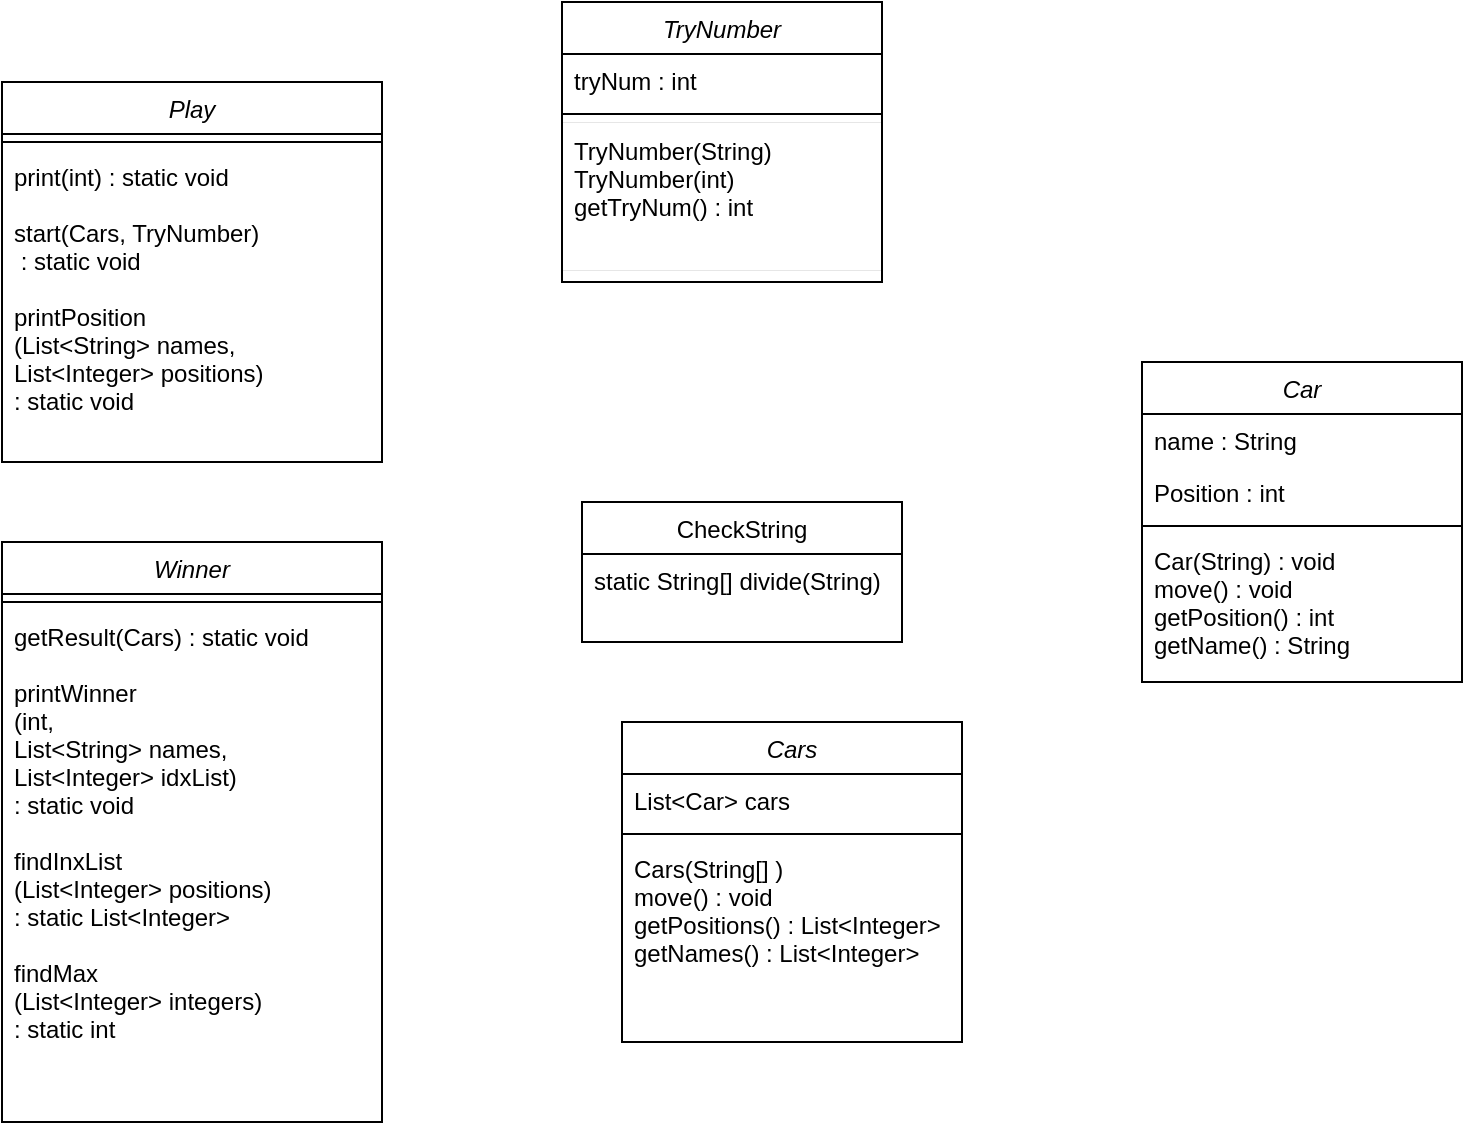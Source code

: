 <mxfile version="21.7.5" type="github">
  <diagram id="C5RBs43oDa-KdzZeNtuy" name="Page-1">
    <mxGraphModel dx="1221" dy="638" grid="1" gridSize="10" guides="1" tooltips="1" connect="1" arrows="1" fold="1" page="1" pageScale="1" pageWidth="827" pageHeight="1169" math="0" shadow="0">
      <root>
        <mxCell id="WIyWlLk6GJQsqaUBKTNV-0" />
        <mxCell id="WIyWlLk6GJQsqaUBKTNV-1" parent="WIyWlLk6GJQsqaUBKTNV-0" />
        <mxCell id="zkfFHV4jXpPFQw0GAbJ--0" value="Car" style="swimlane;fontStyle=2;align=center;verticalAlign=top;childLayout=stackLayout;horizontal=1;startSize=26;horizontalStack=0;resizeParent=1;resizeLast=0;collapsible=1;marginBottom=0;rounded=0;shadow=0;strokeWidth=1;" parent="WIyWlLk6GJQsqaUBKTNV-1" vertex="1">
          <mxGeometry x="610" y="290" width="160" height="160" as="geometry">
            <mxRectangle x="230" y="140" width="160" height="26" as="alternateBounds" />
          </mxGeometry>
        </mxCell>
        <mxCell id="zkfFHV4jXpPFQw0GAbJ--1" value="name : String&#xa;  " style="text;align=left;verticalAlign=top;spacingLeft=4;spacingRight=4;overflow=hidden;rotatable=0;points=[[0,0.5],[1,0.5]];portConstraint=eastwest;" parent="zkfFHV4jXpPFQw0GAbJ--0" vertex="1">
          <mxGeometry y="26" width="160" height="26" as="geometry" />
        </mxCell>
        <mxCell id="zkfFHV4jXpPFQw0GAbJ--2" value="Position : int" style="text;align=left;verticalAlign=top;spacingLeft=4;spacingRight=4;overflow=hidden;rotatable=0;points=[[0,0.5],[1,0.5]];portConstraint=eastwest;rounded=0;shadow=0;html=0;" parent="zkfFHV4jXpPFQw0GAbJ--0" vertex="1">
          <mxGeometry y="52" width="160" height="26" as="geometry" />
        </mxCell>
        <mxCell id="zkfFHV4jXpPFQw0GAbJ--4" value="" style="line;html=1;strokeWidth=1;align=left;verticalAlign=middle;spacingTop=-1;spacingLeft=3;spacingRight=3;rotatable=0;labelPosition=right;points=[];portConstraint=eastwest;" parent="zkfFHV4jXpPFQw0GAbJ--0" vertex="1">
          <mxGeometry y="78" width="160" height="8" as="geometry" />
        </mxCell>
        <mxCell id="zkfFHV4jXpPFQw0GAbJ--5" value="Car(String) : void&#xa;move() : void&#xa;getPosition() : int&#xa;getName() : String" style="text;align=left;verticalAlign=top;spacingLeft=4;spacingRight=4;overflow=hidden;rotatable=0;points=[[0,0.5],[1,0.5]];portConstraint=eastwest;fontSize=12;" parent="zkfFHV4jXpPFQw0GAbJ--0" vertex="1">
          <mxGeometry y="86" width="160" height="74" as="geometry" />
        </mxCell>
        <mxCell id="zkfFHV4jXpPFQw0GAbJ--13" value="CheckString" style="swimlane;fontStyle=0;align=center;verticalAlign=top;childLayout=stackLayout;horizontal=1;startSize=26;horizontalStack=0;resizeParent=1;resizeLast=0;collapsible=1;marginBottom=0;rounded=0;shadow=0;strokeWidth=1;" parent="WIyWlLk6GJQsqaUBKTNV-1" vertex="1">
          <mxGeometry x="330" y="360" width="160" height="70" as="geometry">
            <mxRectangle x="340" y="380" width="170" height="26" as="alternateBounds" />
          </mxGeometry>
        </mxCell>
        <mxCell id="zkfFHV4jXpPFQw0GAbJ--14" value="static String[] divide(String)" style="text;align=left;verticalAlign=top;spacingLeft=4;spacingRight=4;overflow=hidden;rotatable=0;points=[[0,0.5],[1,0.5]];portConstraint=eastwest;" parent="zkfFHV4jXpPFQw0GAbJ--13" vertex="1">
          <mxGeometry y="26" width="160" height="26" as="geometry" />
        </mxCell>
        <mxCell id="9RfsHRPv3yqUt1MdH8AO-2" value="Cars" style="swimlane;fontStyle=2;align=center;verticalAlign=top;childLayout=stackLayout;horizontal=1;startSize=26;horizontalStack=0;resizeParent=1;resizeLast=0;collapsible=1;marginBottom=0;rounded=0;shadow=0;strokeWidth=1;" vertex="1" parent="WIyWlLk6GJQsqaUBKTNV-1">
          <mxGeometry x="350" y="470" width="170" height="160" as="geometry">
            <mxRectangle x="230" y="140" width="160" height="26" as="alternateBounds" />
          </mxGeometry>
        </mxCell>
        <mxCell id="9RfsHRPv3yqUt1MdH8AO-3" value="List&lt;Car&gt; cars" style="text;align=left;verticalAlign=top;spacingLeft=4;spacingRight=4;overflow=hidden;rotatable=0;points=[[0,0.5],[1,0.5]];portConstraint=eastwest;" vertex="1" parent="9RfsHRPv3yqUt1MdH8AO-2">
          <mxGeometry y="26" width="170" height="26" as="geometry" />
        </mxCell>
        <mxCell id="9RfsHRPv3yqUt1MdH8AO-5" value="" style="line;html=1;strokeWidth=1;align=left;verticalAlign=middle;spacingTop=-1;spacingLeft=3;spacingRight=3;rotatable=0;labelPosition=right;points=[];portConstraint=eastwest;" vertex="1" parent="9RfsHRPv3yqUt1MdH8AO-2">
          <mxGeometry y="52" width="170" height="8" as="geometry" />
        </mxCell>
        <mxCell id="9RfsHRPv3yqUt1MdH8AO-6" value="Cars(String[] )&#xa;move() : void&#xa;getPositions() : List&lt;Integer&gt;&#xa;getNames() : List&lt;Integer&gt;" style="text;align=left;verticalAlign=top;spacingLeft=4;spacingRight=4;overflow=hidden;rotatable=0;points=[[0,0.5],[1,0.5]];portConstraint=eastwest;" vertex="1" parent="9RfsHRPv3yqUt1MdH8AO-2">
          <mxGeometry y="60" width="170" height="74" as="geometry" />
        </mxCell>
        <mxCell id="9RfsHRPv3yqUt1MdH8AO-7" value="TryNumber" style="swimlane;fontStyle=2;align=center;verticalAlign=top;childLayout=stackLayout;horizontal=1;startSize=26;horizontalStack=0;resizeParent=1;resizeLast=0;collapsible=1;marginBottom=0;rounded=0;shadow=0;strokeWidth=1;spacingTop=0;" vertex="1" parent="WIyWlLk6GJQsqaUBKTNV-1">
          <mxGeometry x="320" y="110" width="160" height="140" as="geometry">
            <mxRectangle x="230" y="140" width="160" height="26" as="alternateBounds" />
          </mxGeometry>
        </mxCell>
        <mxCell id="9RfsHRPv3yqUt1MdH8AO-9" value="tryNum : int" style="text;align=left;verticalAlign=top;spacingLeft=4;spacingRight=4;overflow=hidden;rotatable=0;points=[[0,0.5],[1,0.5]];portConstraint=eastwest;rounded=0;shadow=0;html=0;" vertex="1" parent="9RfsHRPv3yqUt1MdH8AO-7">
          <mxGeometry y="26" width="160" height="26" as="geometry" />
        </mxCell>
        <mxCell id="9RfsHRPv3yqUt1MdH8AO-10" value="" style="line;html=1;strokeWidth=1;align=left;verticalAlign=middle;spacingTop=-1;spacingLeft=3;spacingRight=3;rotatable=0;labelPosition=right;points=[];portConstraint=eastwest;" vertex="1" parent="9RfsHRPv3yqUt1MdH8AO-7">
          <mxGeometry y="52" width="160" height="8" as="geometry" />
        </mxCell>
        <mxCell id="9RfsHRPv3yqUt1MdH8AO-11" value="TryNumber(String)&#xa;TryNumber(int)&#xa;getTryNum() : int" style="text;align=left;verticalAlign=top;spacingLeft=4;spacingRight=4;overflow=hidden;rotatable=1;points=[[0,0.5],[1,0.5]];portConstraint=eastwest;spacingTop=1;strokeWidth=0;strokeColor=default;flipH=1;flipV=1;movable=1;resizable=1;deletable=1;editable=1;locked=0;connectable=1;" vertex="1" parent="9RfsHRPv3yqUt1MdH8AO-7">
          <mxGeometry y="60" width="160" height="74" as="geometry" />
        </mxCell>
        <mxCell id="9RfsHRPv3yqUt1MdH8AO-13" value="Play" style="swimlane;fontStyle=2;align=center;verticalAlign=top;childLayout=stackLayout;horizontal=1;startSize=26;horizontalStack=0;resizeParent=1;resizeLast=0;collapsible=1;marginBottom=0;rounded=0;shadow=0;strokeWidth=1;" vertex="1" parent="WIyWlLk6GJQsqaUBKTNV-1">
          <mxGeometry x="40" y="150" width="190" height="190" as="geometry">
            <mxRectangle x="230" y="140" width="160" height="26" as="alternateBounds" />
          </mxGeometry>
        </mxCell>
        <mxCell id="9RfsHRPv3yqUt1MdH8AO-16" value="" style="line;html=1;strokeWidth=1;align=left;verticalAlign=middle;spacingTop=-1;spacingLeft=3;spacingRight=3;rotatable=0;labelPosition=right;points=[];portConstraint=eastwest;" vertex="1" parent="9RfsHRPv3yqUt1MdH8AO-13">
          <mxGeometry y="26" width="190" height="8" as="geometry" />
        </mxCell>
        <mxCell id="9RfsHRPv3yqUt1MdH8AO-17" value="print(int) : static void&#xa;&#xa;start(Cars, TryNumber)&#xa; : static void&#xa;&#xa;printPosition&#xa;(List&lt;String&gt; names,&#xa;List&lt;Integer&gt; positions)&#xa;: static void&#xa;" style="text;align=left;verticalAlign=top;spacingLeft=4;spacingRight=4;overflow=hidden;rotatable=0;points=[[0,0.5],[1,0.5]];portConstraint=eastwest;fontSize=12;" vertex="1" parent="9RfsHRPv3yqUt1MdH8AO-13">
          <mxGeometry y="34" width="190" height="146" as="geometry" />
        </mxCell>
        <mxCell id="9RfsHRPv3yqUt1MdH8AO-18" value="Winner" style="swimlane;fontStyle=2;align=center;verticalAlign=top;childLayout=stackLayout;horizontal=1;startSize=26;horizontalStack=0;resizeParent=1;resizeLast=0;collapsible=1;marginBottom=0;rounded=0;shadow=0;strokeWidth=1;" vertex="1" parent="WIyWlLk6GJQsqaUBKTNV-1">
          <mxGeometry x="40" y="380" width="190" height="290" as="geometry">
            <mxRectangle x="230" y="140" width="160" height="26" as="alternateBounds" />
          </mxGeometry>
        </mxCell>
        <mxCell id="9RfsHRPv3yqUt1MdH8AO-19" value="" style="line;html=1;strokeWidth=1;align=left;verticalAlign=middle;spacingTop=-1;spacingLeft=3;spacingRight=3;rotatable=0;labelPosition=right;points=[];portConstraint=eastwest;" vertex="1" parent="9RfsHRPv3yqUt1MdH8AO-18">
          <mxGeometry y="26" width="190" height="8" as="geometry" />
        </mxCell>
        <mxCell id="9RfsHRPv3yqUt1MdH8AO-20" value="getResult(Cars) : static void&#xa;&#xa;printWinner&#xa;(int, &#xa;List&lt;String&gt; names,&#xa;List&lt;Integer&gt; idxList)&#xa;: static void&#xa;&#xa;findInxList&#xa;(List&lt;Integer&gt; positions)&#xa;: static List&lt;Integer&gt;&#xa;&#xa;findMax&#xa;(List&lt;Integer&gt; integers)&#xa;: static int&#xa;&#xa;" style="text;align=left;verticalAlign=top;spacingLeft=4;spacingRight=4;overflow=hidden;rotatable=0;points=[[0,0.5],[1,0.5]];portConstraint=eastwest;fontSize=12;" vertex="1" parent="9RfsHRPv3yqUt1MdH8AO-18">
          <mxGeometry y="34" width="190" height="256" as="geometry" />
        </mxCell>
      </root>
    </mxGraphModel>
  </diagram>
</mxfile>
